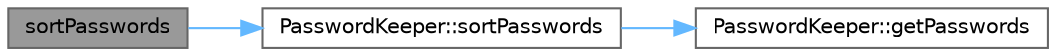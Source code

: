 digraph "sortPasswords"
{
 // LATEX_PDF_SIZE
  bgcolor="transparent";
  edge [fontname=Helvetica,fontsize=10,labelfontname=Helvetica,labelfontsize=10];
  node [fontname=Helvetica,fontsize=10,shape=box,height=0.2,width=0.4];
  rankdir="LR";
  Node1 [id="Node000001",label="sortPasswords",height=0.2,width=0.4,color="gray40", fillcolor="grey60", style="filled", fontcolor="black",tooltip="Sorts the passwords based on the provided sorting criteria."];
  Node1 -> Node2 [id="edge1_Node000001_Node000002",color="steelblue1",style="solid",tooltip=" "];
  Node2 [id="Node000002",label="PasswordKeeper::sortPasswords",height=0.2,width=0.4,color="grey40", fillcolor="white", style="filled",URL="$class_password_keeper.html#ab24c4eaf2e7db3688e4777f2437ffee6",tooltip="Sorts the password entries based on a given criteria."];
  Node2 -> Node3 [id="edge2_Node000002_Node000003",color="steelblue1",style="solid",tooltip=" "];
  Node3 [id="Node000003",label="PasswordKeeper::getPasswords",height=0.2,width=0.4,color="grey40", fillcolor="white", style="filled",URL="$class_password_keeper.html#a366eff2b86d8d5931a69cfb03715fd64",tooltip="Gets the vector of password entries."];
}
